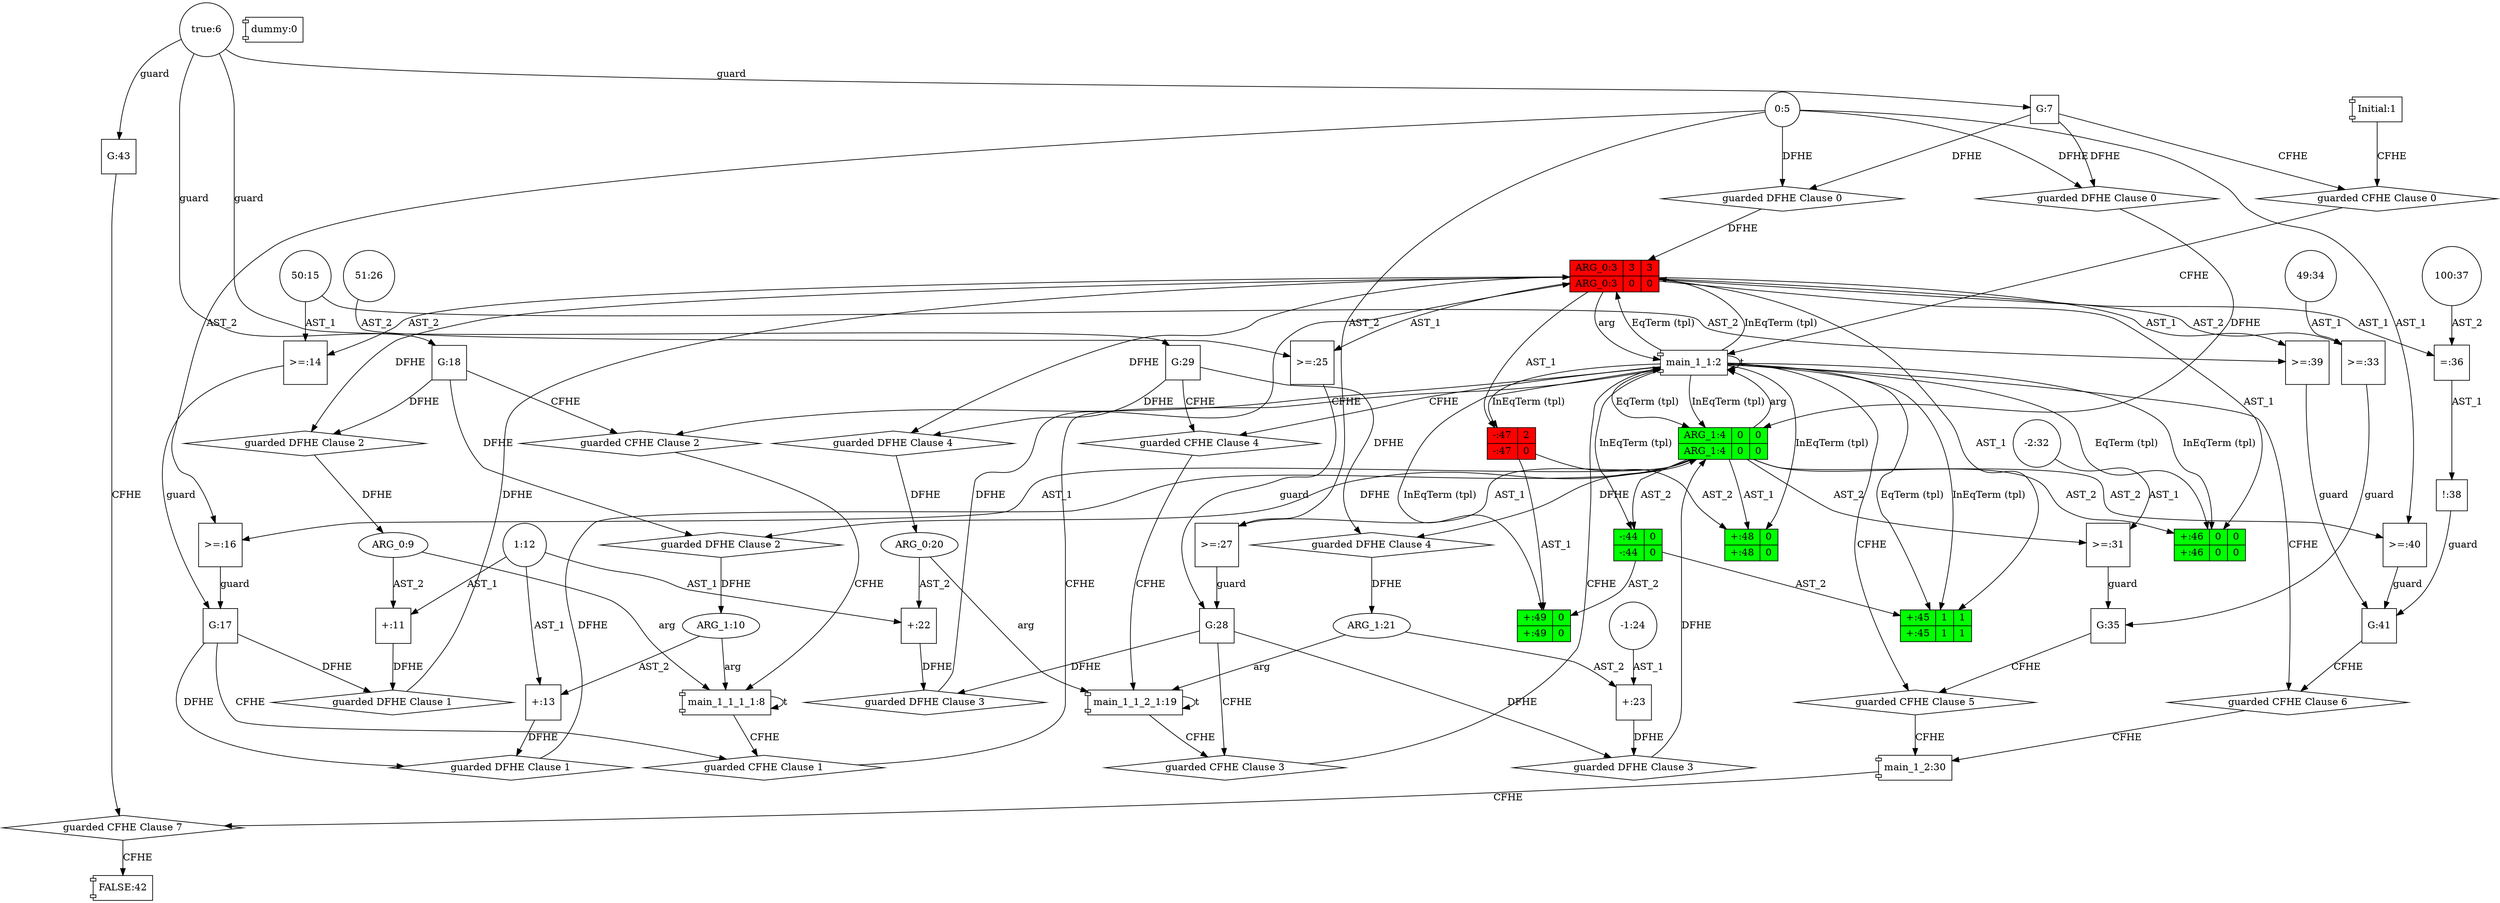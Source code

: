 digraph dag { 
"predicateArgument0" -> "CONTROLN_0" [label="arg"]
"predicateArgument1" -> "CONTROLN_0" [label="arg"]
"CFHE_0" [label="guarded CFHE Clause 0" nodeName="CFHE_0" class=controlFlowHyperEdge shape="diamond"];
"DFHE_0" [label="guarded DFHE Clause 0" nodeName="DFHE_0" class=dataFlowHyperEdge shape="diamond"];
"DFHE_1" [label="guarded DFHE Clause 0" nodeName="DFHE_1" class=dataFlowHyperEdge shape="diamond"];
"true_6" -> "guard_7" [label="guard"]
"Initial" -> "CFHE_0" [label="CFHE"]
"guard_7" -> "CFHE_0" [label="CFHE"]
"CFHE_0" -> "CONTROLN_0" [label="CFHE"]
"0_5" -> "DFHE_0" [label="DFHE"]
"guard_7" -> "DFHE_0" [label="DFHE"]
"DFHE_0" -> "predicateArgument0" [label="DFHE"]
"0_5" -> "DFHE_1" [label="DFHE"]
"guard_7" -> "DFHE_1" [label="DFHE"]
"DFHE_1" -> "predicateArgument1" [label="DFHE"]
"CFHE_1" [label="guarded CFHE Clause 1" nodeName="CFHE_1" class=controlFlowHyperEdge shape="diamond"];
"predicateArgument2" -> "CONTROLN_1" [label="arg"]
"predicateArgument3" -> "CONTROLN_1" [label="arg"]
"DFHE_2" [label="guarded DFHE Clause 1" nodeName="DFHE_2" class=dataFlowHyperEdge shape="diamond"];
"1_12" -> "+_11" [label="AST_1"]
"predicateArgument2" -> "+_11" [label="AST_2"]
"DFHE_3" [label="guarded DFHE Clause 1" nodeName="DFHE_3" class=dataFlowHyperEdge shape="diamond"];
"1_12" -> "+_13" [label="AST_1"]
"predicateArgument3" -> "+_13" [label="AST_2"]
"50_15" -> ">=_14" [label="AST_1"]
"predicateArgument0" -> ">=_14" [label="AST_2"]
"predicateArgument1" -> ">=_16" [label="AST_1"]
"0_5" -> ">=_16" [label="AST_2"]
">=_14" -> "guard_17" [label="guard"]
">=_16" -> "guard_17" [label="guard"]
"CONTROLN_1" -> "CFHE_1" [label="CFHE"]
"guard_17" -> "CFHE_1" [label="CFHE"]
"CFHE_1" -> "CONTROLN_0" [label="CFHE"]
"+_11" -> "DFHE_2" [label="DFHE"]
"guard_17" -> "DFHE_2" [label="DFHE"]
"DFHE_2" -> "predicateArgument0" [label="DFHE"]
"+_13" -> "DFHE_3" [label="DFHE"]
"guard_17" -> "DFHE_3" [label="DFHE"]
"DFHE_3" -> "predicateArgument1" [label="DFHE"]
"CFHE_2" [label="guarded CFHE Clause 2" nodeName="CFHE_2" class=controlFlowHyperEdge shape="diamond"];
"DFHE_4" [label="guarded DFHE Clause 2" nodeName="DFHE_4" class=dataFlowHyperEdge shape="diamond"];
"DFHE_5" [label="guarded DFHE Clause 2" nodeName="DFHE_5" class=dataFlowHyperEdge shape="diamond"];
"true_6" -> "guard_18" [label="guard"]
"CONTROLN_0" -> "CFHE_2" [label="CFHE"]
"guard_18" -> "CFHE_2" [label="CFHE"]
"CFHE_2" -> "CONTROLN_1" [label="CFHE"]
"predicateArgument0" -> "DFHE_4" [label="DFHE"]
"guard_18" -> "DFHE_4" [label="DFHE"]
"DFHE_4" -> "predicateArgument2" [label="DFHE"]
"predicateArgument1" -> "DFHE_5" [label="DFHE"]
"guard_18" -> "DFHE_5" [label="DFHE"]
"DFHE_5" -> "predicateArgument3" [label="DFHE"]
"CFHE_3" [label="guarded CFHE Clause 3" nodeName="CFHE_3" class=controlFlowHyperEdge shape="diamond"];
"predicateArgument4" -> "CONTROLN_2" [label="arg"]
"predicateArgument5" -> "CONTROLN_2" [label="arg"]
"DFHE_6" [label="guarded DFHE Clause 3" nodeName="DFHE_6" class=dataFlowHyperEdge shape="diamond"];
"1_12" -> "+_22" [label="AST_1"]
"predicateArgument4" -> "+_22" [label="AST_2"]
"DFHE_7" [label="guarded DFHE Clause 3" nodeName="DFHE_7" class=dataFlowHyperEdge shape="diamond"];
"-1_24" -> "+_23" [label="AST_1"]
"predicateArgument5" -> "+_23" [label="AST_2"]
"predicateArgument0" -> ">=_25" [label="AST_1"]
"51_26" -> ">=_25" [label="AST_2"]
"predicateArgument1" -> ">=_27" [label="AST_1"]
"0_5" -> ">=_27" [label="AST_2"]
">=_25" -> "guard_28" [label="guard"]
">=_27" -> "guard_28" [label="guard"]
"CONTROLN_2" -> "CFHE_3" [label="CFHE"]
"guard_28" -> "CFHE_3" [label="CFHE"]
"CFHE_3" -> "CONTROLN_0" [label="CFHE"]
"+_22" -> "DFHE_6" [label="DFHE"]
"guard_28" -> "DFHE_6" [label="DFHE"]
"DFHE_6" -> "predicateArgument0" [label="DFHE"]
"+_23" -> "DFHE_7" [label="DFHE"]
"guard_28" -> "DFHE_7" [label="DFHE"]
"DFHE_7" -> "predicateArgument1" [label="DFHE"]
"CFHE_4" [label="guarded CFHE Clause 4" nodeName="CFHE_4" class=controlFlowHyperEdge shape="diamond"];
"DFHE_8" [label="guarded DFHE Clause 4" nodeName="DFHE_8" class=dataFlowHyperEdge shape="diamond"];
"DFHE_9" [label="guarded DFHE Clause 4" nodeName="DFHE_9" class=dataFlowHyperEdge shape="diamond"];
"true_6" -> "guard_29" [label="guard"]
"CONTROLN_0" -> "CFHE_4" [label="CFHE"]
"guard_29" -> "CFHE_4" [label="CFHE"]
"CFHE_4" -> "CONTROLN_2" [label="CFHE"]
"predicateArgument0" -> "DFHE_8" [label="DFHE"]
"guard_29" -> "DFHE_8" [label="DFHE"]
"DFHE_8" -> "predicateArgument4" [label="DFHE"]
"predicateArgument1" -> "DFHE_9" [label="DFHE"]
"guard_29" -> "DFHE_9" [label="DFHE"]
"DFHE_9" -> "predicateArgument5" [label="DFHE"]
"CFHE_5" [label="guarded CFHE Clause 5" nodeName="CFHE_5" class=controlFlowHyperEdge shape="diamond"];
"-2_32" -> ">=_31" [label="AST_1"]
"predicateArgument1" -> ">=_31" [label="AST_2"]
"49_34" -> ">=_33" [label="AST_1"]
"predicateArgument0" -> ">=_33" [label="AST_2"]
">=_31" -> "guard_35" [label="guard"]
">=_33" -> "guard_35" [label="guard"]
"CONTROLN_0" -> "CFHE_5" [label="CFHE"]
"guard_35" -> "CFHE_5" [label="CFHE"]
"CFHE_5" -> "CONTROLN_3" [label="CFHE"]
"CFHE_6" [label="guarded CFHE Clause 6" nodeName="CFHE_6" class=controlFlowHyperEdge shape="diamond"];
"predicateArgument0" -> "=_36" [label="AST_1"]
"100_37" -> "=_36" [label="AST_2"]
"=_36" -> "!_38" [label="AST_1"]
"predicateArgument0" -> ">=_39" [label="AST_1"]
"50_15" -> ">=_39" [label="AST_2"]
"0_5" -> ">=_40" [label="AST_1"]
"predicateArgument1" -> ">=_40" [label="AST_2"]
"!_38" -> "guard_41" [label="guard"]
">=_39" -> "guard_41" [label="guard"]
">=_40" -> "guard_41" [label="guard"]
"CONTROLN_0" -> "CFHE_6" [label="CFHE"]
"guard_41" -> "CFHE_6" [label="CFHE"]
"CFHE_6" -> "CONTROLN_3" [label="CFHE"]
"CFHE_7" [label="guarded CFHE Clause 7" nodeName="CFHE_7" class=controlFlowHyperEdge shape="diamond"];
"true_6" -> "guard_43" [label="guard"]
"CONTROLN_3" -> "CFHE_7" [label="CFHE"]
"guard_43" -> "CFHE_7" [label="CFHE"]
"CFHE_7" -> "FALSE" [label="CFHE"]
"CONTROLN_0" -> "CONTROLN_0" [label="t"]
"CONTROLN_2" -> "CONTROLN_2" [label="t"]
"CONTROLN_1" -> "CONTROLN_1" [label="t"]
"predicateArgument1" -> "-_44" [label="AST_2"]
"predicateArgument0" -> "+_45" [label="AST_1"]
"-_44" -> "+_45" [label="AST_2"]
"predicateArgument0" -> "+_46" [label="AST_1"]
"predicateArgument1" -> "+_46" [label="AST_2"]
"predicateArgument0" -> "-_47" [label="AST_1"]
"predicateArgument1" -> "+_48" [label="AST_1"]
"-_47" -> "+_48" [label="AST_2"]
"-_47" -> "+_49" [label="AST_1"]
"-_44" -> "+_49" [label="AST_2"]
"CONTROLN_0" -> "predicateArgument0" [label="EqTerm (tpl)"]
"CONTROLN_0" -> "predicateArgument1" [label="EqTerm (tpl)"]
"CONTROLN_0" -> "+_45" [label="EqTerm (tpl)"]
"CONTROLN_0" -> "+_46" [label="EqTerm (tpl)"]
"CONTROLN_0" -> "predicateArgument0" [label="InEqTerm (tpl)"]
"CONTROLN_0" -> "predicateArgument1" [label="InEqTerm (tpl)"]
"CONTROLN_0" -> "-_47" [label="InEqTerm (tpl)"]
"CONTROLN_0" -> "-_44" [label="InEqTerm (tpl)"]
"CONTROLN_0" -> "+_45" [label="InEqTerm (tpl)"]
"CONTROLN_0" -> "+_48" [label="InEqTerm (tpl)"]
"CONTROLN_0" -> "+_46" [label="InEqTerm (tpl)"]
"CONTROLN_0" -> "+_49" [label="InEqTerm (tpl)"]
"100_37" [label="100:37" nodeName="100_37" class=constant shape="circle" color=black fillcolor=white style=filled];
"CONTROLN_2" [label="main_1_1_2_1:19" nodeName="CONTROLN_2" class=CONTROL shape="component" color=black fillcolor=white style=filled];
"guard_43" [label="G:43" nodeName="guard_43" class=guard shape="square" color=black fillcolor=white style=filled];
">=_31" [label=">=:31" nodeName=">=_31" class=operator shape="square" color=black fillcolor=white style=filled];
"50_15" [label="50:15" nodeName="50_15" class=constant shape="circle" color=black fillcolor=white style=filled];
">=_27" [label=">=:27" nodeName=">=_27" class=operator shape="square" color=black fillcolor=white style=filled];
"+_45"[  color=black fillcolor=green style=filled shape=record label="{{+:45|1|1}|{+:45|1|1}}"];
"predicateArgument0"[  color=black fillcolor=red style=filled shape=record label="{{ARG_0:3|3|3}|{ARG_0:3|0|0}}"];
"+_13" [label="+:13" nodeName="+_13" class=operator shape="square" color=black fillcolor=white style=filled];
"predicateArgument3" [label="ARG_1:10" nodeName="predicateArgument3" class=predicateArgument shape="ellipse" color=black fillcolor=white style=filled];
"-2_32" [label="-2:32" nodeName="-2_32" class=constant shape="circle" color=black fillcolor=white style=filled];
"guard_28" [label="G:28" nodeName="guard_28" class=guard shape="square" color=black fillcolor=white style=filled];
"-_47"[  color=black fillcolor=red style=filled shape=record label="{{-:47|2}|{-:47|0}}"];
">=_16" [label=">=:16" nodeName=">=_16" class=operator shape="square" color=black fillcolor=white style=filled];
"Initial" [label="Initial:1" nodeName="Initial" class=Initial shape="component" color=black fillcolor=white style=filled];
"predicateArgument5" [label="ARG_1:21" nodeName="predicateArgument5" class=predicateArgument shape="ellipse" color=black fillcolor=white style=filled];
"51_26" [label="51:26" nodeName="51_26" class=constant shape="circle" color=black fillcolor=white style=filled];
"true_6" [label="true:6" nodeName="true_6" class=constant shape="circle" color=black fillcolor=white style=filled];
"-1_24" [label="-1:24" nodeName="-1_24" class=constant shape="circle" color=black fillcolor=white style=filled];
"+_48"[  color=black fillcolor=green style=filled shape=record label="{{+:48|0}|{+:48|0}}"];
"0_5" [label="0:5" nodeName="0_5" class=constant shape="circle" color=black fillcolor=white style=filled];
"1_12" [label="1:12" nodeName="1_12" class=constant shape="circle" color=black fillcolor=white style=filled];
"dummy" [label="dummy:0" nodeName="dummy" class=dummy shape="component" color=black fillcolor=white style=filled];
"guard_41" [label="G:41" nodeName="guard_41" class=guard shape="square" color=black fillcolor=white style=filled];
"CONTROLN_3" [label="main_1_2:30" nodeName="CONTROLN_3" class=CONTROL shape="component" color=black fillcolor=white style=filled];
"49_34" [label="49:34" nodeName="49_34" class=constant shape="circle" color=black fillcolor=white style=filled];
"+_49"[  color=black fillcolor=green style=filled shape=record label="{{+:49|0}|{+:49|0}}"];
"+_23" [label="+:23" nodeName="+_23" class=operator shape="square" color=black fillcolor=white style=filled];
"FALSE" [label="FALSE:42" nodeName="FALSE" class=FALSE shape="component" color=black fillcolor=white style=filled];
">=_40" [label=">=:40" nodeName=">=_40" class=operator shape="square" color=black fillcolor=white style=filled];
"+_22" [label="+:22" nodeName="+_22" class=operator shape="square" color=black fillcolor=white style=filled];
"predicateArgument2" [label="ARG_0:9" nodeName="predicateArgument2" class=predicateArgument shape="ellipse" color=black fillcolor=white style=filled];
"CONTROLN_0" [label="main_1_1:2" nodeName="CONTROLN_0" class=CONTROL shape="component" color=black fillcolor=white style=filled];
"guard_18" [label="G:18" nodeName="guard_18" class=guard shape="square" color=black fillcolor=white style=filled];
"+_11" [label="+:11" nodeName="+_11" class=operator shape="square" color=black fillcolor=white style=filled];
"guard_7" [label="G:7" nodeName="guard_7" class=guard shape="square" color=black fillcolor=white style=filled];
"guard_29" [label="G:29" nodeName="guard_29" class=guard shape="square" color=black fillcolor=white style=filled];
"=_36" [label="=:36" nodeName="=_36" class=operator shape="square" color=black fillcolor=white style=filled];
">=_14" [label=">=:14" nodeName=">=_14" class=operator shape="square" color=black fillcolor=white style=filled];
">=_25" [label=">=:25" nodeName=">=_25" class=operator shape="square" color=black fillcolor=white style=filled];
"predicateArgument1"[  color=black fillcolor=green style=filled shape=record label="{{ARG_1:4|0|0}|{ARG_1:4|0|0}}"];
"CONTROLN_1" [label="main_1_1_1_1:8" nodeName="CONTROLN_1" class=CONTROL shape="component" color=black fillcolor=white style=filled];
"!_38" [label="!:38" nodeName="!_38" class=operator shape="square" color=black fillcolor=white style=filled];
">=_33" [label=">=:33" nodeName=">=_33" class=operator shape="square" color=black fillcolor=white style=filled];
">=_39" [label=">=:39" nodeName=">=_39" class=operator shape="square" color=black fillcolor=white style=filled];
"-_44"[  color=black fillcolor=green style=filled shape=record label="{{-:44|0}|{-:44|0}}"];
"+_46"[  color=black fillcolor=green style=filled shape=record label="{{+:46|0|0}|{+:46|0|0}}"];
"guard_17" [label="G:17" nodeName="guard_17" class=guard shape="square" color=black fillcolor=white style=filled];
"predicateArgument4" [label="ARG_0:20" nodeName="predicateArgument4" class=predicateArgument shape="ellipse" color=black fillcolor=white style=filled];
"guard_35" [label="G:35" nodeName="guard_35" class=guard shape="square" color=black fillcolor=white style=filled];
}
